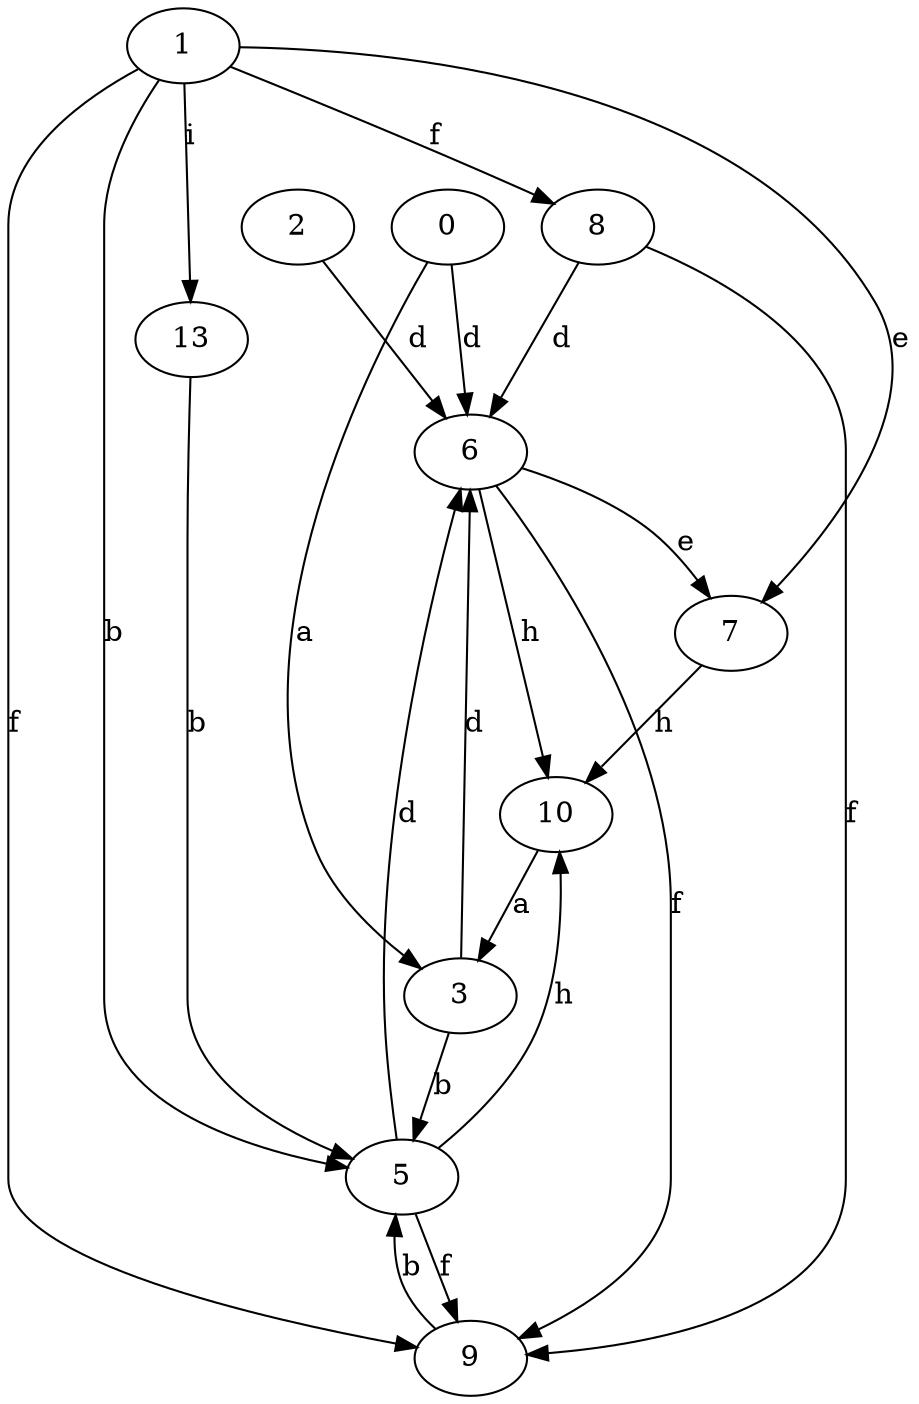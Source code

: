 strict digraph  {
2;
3;
0;
1;
5;
6;
7;
8;
9;
10;
13;
2 -> 6  [label=d];
3 -> 5  [label=b];
3 -> 6  [label=d];
0 -> 3  [label=a];
0 -> 6  [label=d];
1 -> 5  [label=b];
1 -> 7  [label=e];
1 -> 8  [label=f];
1 -> 9  [label=f];
1 -> 13  [label=i];
5 -> 6  [label=d];
5 -> 9  [label=f];
5 -> 10  [label=h];
6 -> 7  [label=e];
6 -> 9  [label=f];
6 -> 10  [label=h];
7 -> 10  [label=h];
8 -> 6  [label=d];
8 -> 9  [label=f];
9 -> 5  [label=b];
10 -> 3  [label=a];
13 -> 5  [label=b];
}

